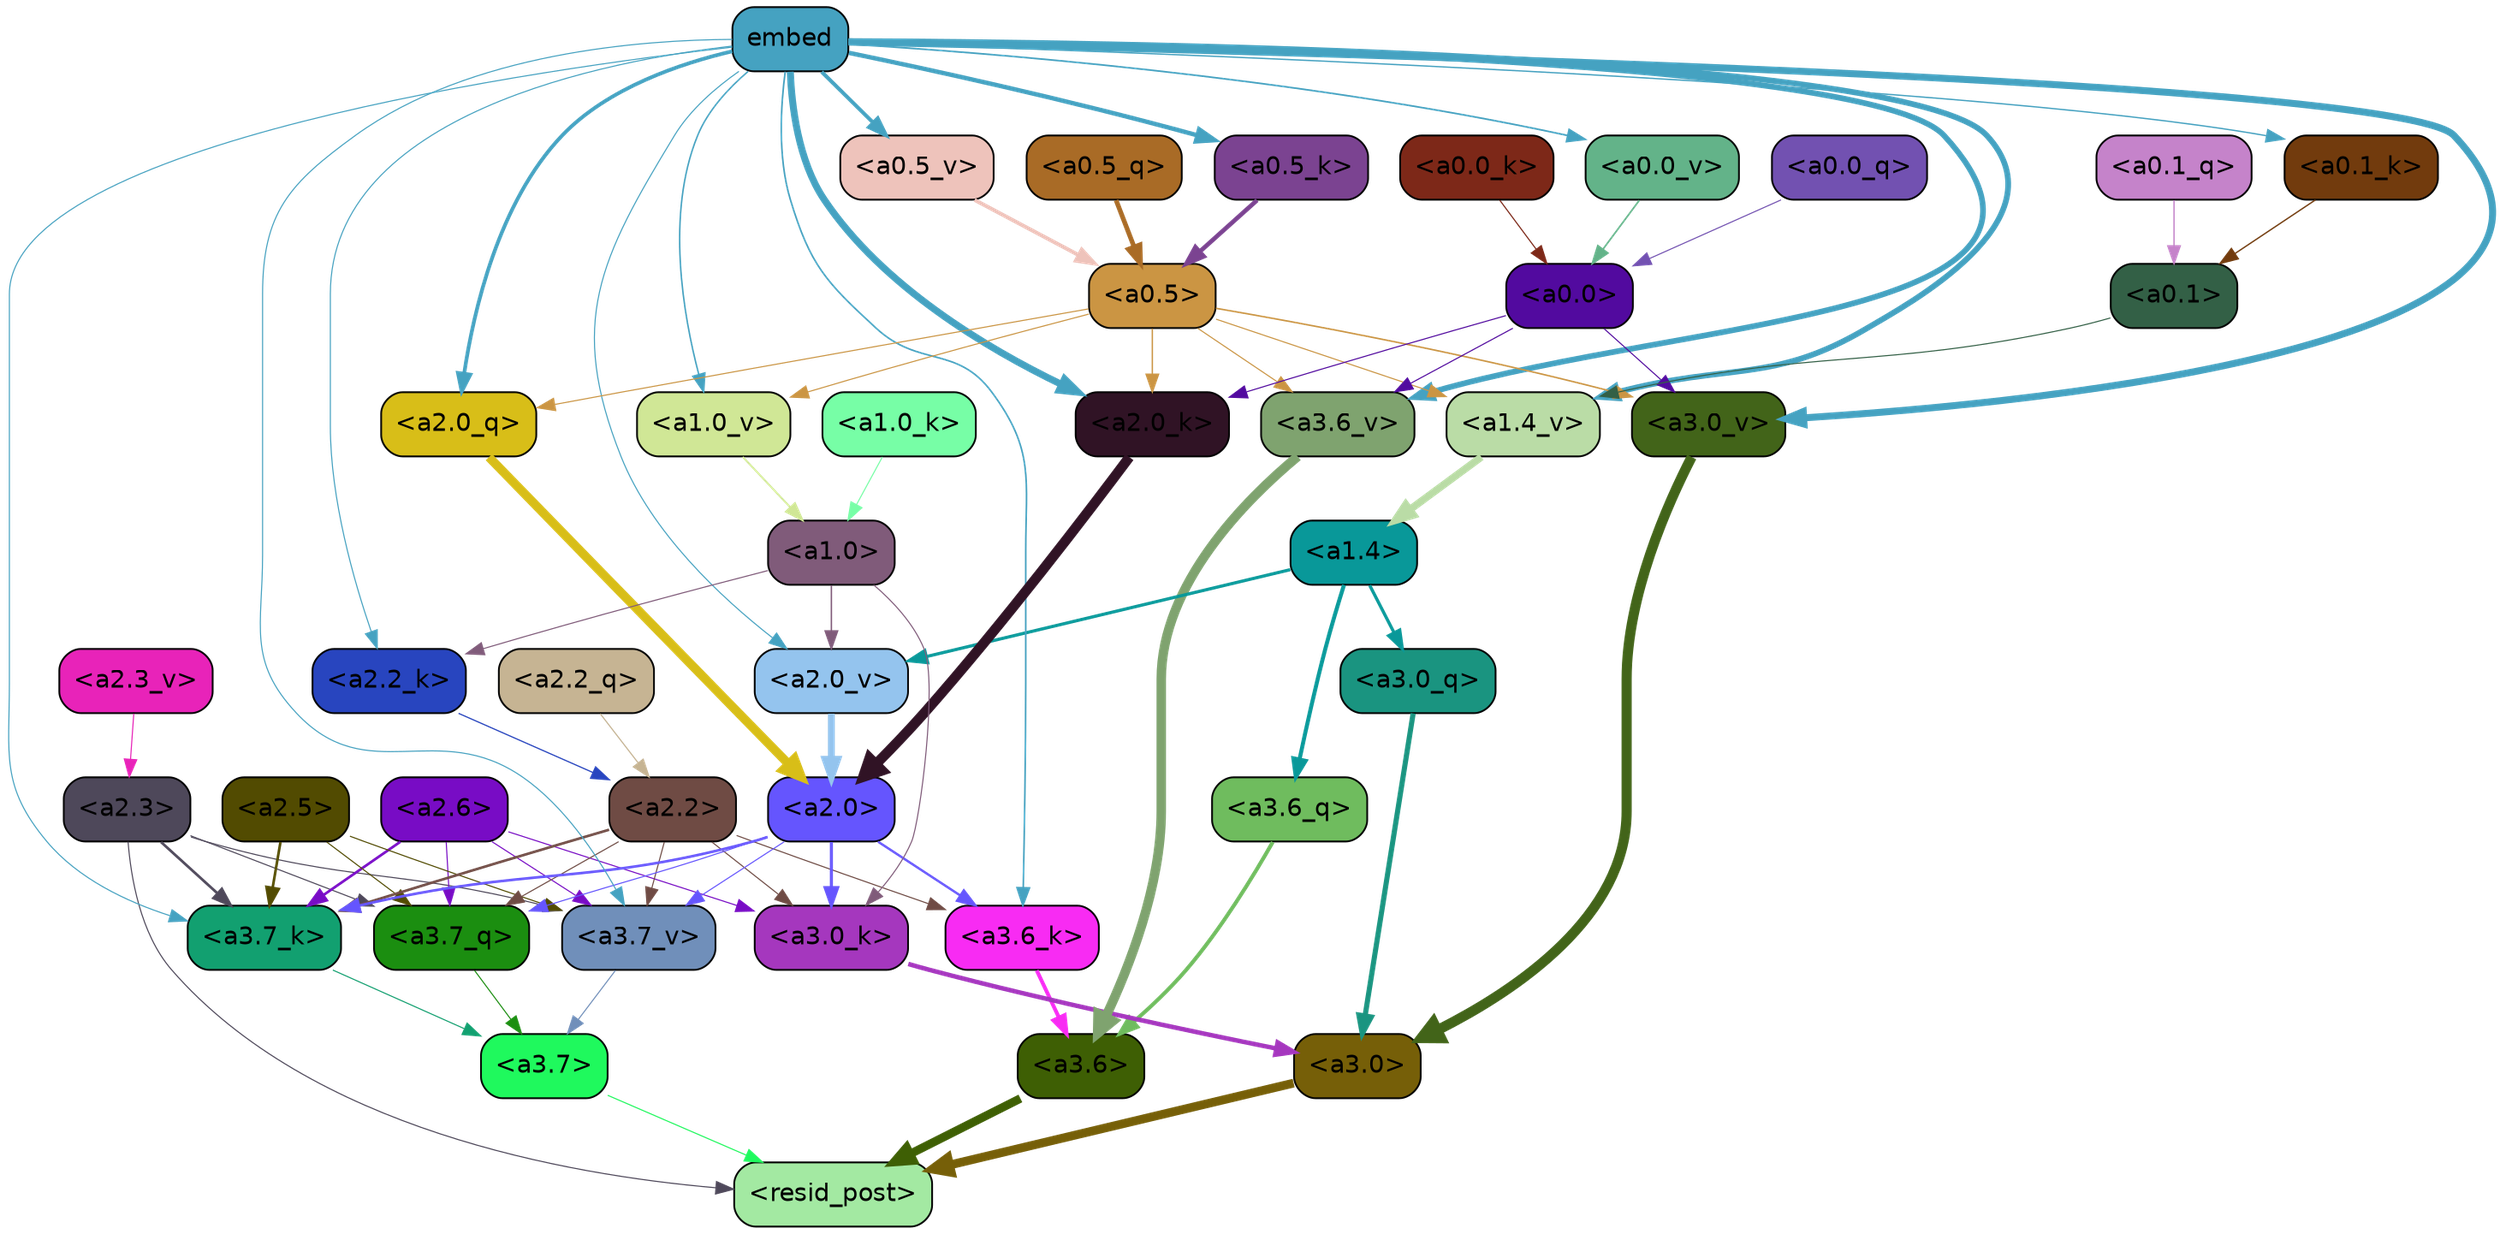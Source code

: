 strict digraph "" {
	graph [bgcolor=transparent,
		layout=dot,
		overlap=false,
		splines=true
	];
	"<a3.7>"	[color=black,
		fillcolor="#1ff95d",
		fontname=Helvetica,
		shape=box,
		style="filled, rounded"];
	"<resid_post>"	[color=black,
		fillcolor="#a3e9a2",
		fontname=Helvetica,
		shape=box,
		style="filled, rounded"];
	"<a3.7>" -> "<resid_post>"	[color="#1ff95d",
		penwidth=0.6];
	"<a3.6>"	[color=black,
		fillcolor="#3e5f04",
		fontname=Helvetica,
		shape=box,
		style="filled, rounded"];
	"<a3.6>" -> "<resid_post>"	[color="#3e5f04",
		penwidth=4.746312499046326];
	"<a3.0>"	[color=black,
		fillcolor="#765f08",
		fontname=Helvetica,
		shape=box,
		style="filled, rounded"];
	"<a3.0>" -> "<resid_post>"	[color="#765f08",
		penwidth=4.896343111991882];
	"<a2.3>"	[color=black,
		fillcolor="#4e485a",
		fontname=Helvetica,
		shape=box,
		style="filled, rounded"];
	"<a2.3>" -> "<resid_post>"	[color="#4e485a",
		penwidth=0.6];
	"<a3.7_q>"	[color=black,
		fillcolor="#1b8e10",
		fontname=Helvetica,
		shape=box,
		style="filled, rounded"];
	"<a2.3>" -> "<a3.7_q>"	[color="#4e485a",
		penwidth=0.6];
	"<a3.7_k>"	[color=black,
		fillcolor="#12a070",
		fontname=Helvetica,
		shape=box,
		style="filled, rounded"];
	"<a2.3>" -> "<a3.7_k>"	[color="#4e485a",
		penwidth=1.467104621231556];
	"<a3.7_v>"	[color=black,
		fillcolor="#708fba",
		fontname=Helvetica,
		shape=box,
		style="filled, rounded"];
	"<a2.3>" -> "<a3.7_v>"	[color="#4e485a",
		penwidth=0.6];
	"<a3.7_q>" -> "<a3.7>"	[color="#1b8e10",
		penwidth=0.6];
	"<a3.6_q>"	[color=black,
		fillcolor="#6fbc5e",
		fontname=Helvetica,
		shape=box,
		style="filled, rounded"];
	"<a3.6_q>" -> "<a3.6>"	[color="#6fbc5e",
		penwidth=2.160832464694977];
	"<a3.0_q>"	[color=black,
		fillcolor="#1a9480",
		fontname=Helvetica,
		shape=box,
		style="filled, rounded"];
	"<a3.0_q>" -> "<a3.0>"	[color="#1a9480",
		penwidth=2.870753765106201];
	"<a3.7_k>" -> "<a3.7>"	[color="#12a070",
		penwidth=0.6];
	"<a3.6_k>"	[color=black,
		fillcolor="#f82bf3",
		fontname=Helvetica,
		shape=box,
		style="filled, rounded"];
	"<a3.6_k>" -> "<a3.6>"	[color="#f82bf3",
		penwidth=2.13908451795578];
	"<a3.0_k>"	[color=black,
		fillcolor="#a537be",
		fontname=Helvetica,
		shape=box,
		style="filled, rounded"];
	"<a3.0_k>" -> "<a3.0>"	[color="#a537be",
		penwidth=2.520303964614868];
	"<a3.7_v>" -> "<a3.7>"	[color="#708fba",
		penwidth=0.6];
	"<a3.6_v>"	[color=black,
		fillcolor="#7fa36f",
		fontname=Helvetica,
		shape=box,
		style="filled, rounded"];
	"<a3.6_v>" -> "<a3.6>"	[color="#7fa36f",
		penwidth=5.297133803367615];
	"<a3.0_v>"	[color=black,
		fillcolor="#426419",
		fontname=Helvetica,
		shape=box,
		style="filled, rounded"];
	"<a3.0_v>" -> "<a3.0>"	[color="#426419",
		penwidth=5.680712580680847];
	"<a2.6>"	[color=black,
		fillcolor="#780cc5",
		fontname=Helvetica,
		shape=box,
		style="filled, rounded"];
	"<a2.6>" -> "<a3.7_q>"	[color="#780cc5",
		penwidth=0.6];
	"<a2.6>" -> "<a3.7_k>"	[color="#780cc5",
		penwidth=1.4453159049153328];
	"<a2.6>" -> "<a3.0_k>"	[color="#780cc5",
		penwidth=0.6];
	"<a2.6>" -> "<a3.7_v>"	[color="#780cc5",
		penwidth=0.6];
	"<a2.5>"	[color=black,
		fillcolor="#524b01",
		fontname=Helvetica,
		shape=box,
		style="filled, rounded"];
	"<a2.5>" -> "<a3.7_q>"	[color="#524b01",
		penwidth=0.6];
	"<a2.5>" -> "<a3.7_k>"	[color="#524b01",
		penwidth=1.4526091292500496];
	"<a2.5>" -> "<a3.7_v>"	[color="#524b01",
		penwidth=0.6];
	"<a2.2>"	[color=black,
		fillcolor="#6f4b44",
		fontname=Helvetica,
		shape=box,
		style="filled, rounded"];
	"<a2.2>" -> "<a3.7_q>"	[color="#6f4b44",
		penwidth=0.6];
	"<a2.2>" -> "<a3.7_k>"	[color="#6f4b44",
		penwidth=1.4310357049107552];
	"<a2.2>" -> "<a3.6_k>"	[color="#6f4b44",
		penwidth=0.6];
	"<a2.2>" -> "<a3.0_k>"	[color="#6f4b44",
		penwidth=0.6];
	"<a2.2>" -> "<a3.7_v>"	[color="#6f4b44",
		penwidth=0.6];
	"<a2.0>"	[color=black,
		fillcolor="#6555fe",
		fontname=Helvetica,
		shape=box,
		style="filled, rounded"];
	"<a2.0>" -> "<a3.7_q>"	[color="#6555fe",
		penwidth=0.6];
	"<a2.0>" -> "<a3.7_k>"	[color="#6555fe",
		penwidth=1.4314699843525887];
	"<a2.0>" -> "<a3.6_k>"	[color="#6555fe",
		penwidth=1.2950235605239868];
	"<a2.0>" -> "<a3.0_k>"	[color="#6555fe",
		penwidth=1.712992787361145];
	"<a2.0>" -> "<a3.7_v>"	[color="#6555fe",
		penwidth=0.6];
	"<a1.4>"	[color=black,
		fillcolor="#099899",
		fontname=Helvetica,
		shape=box,
		style="filled, rounded"];
	"<a1.4>" -> "<a3.6_q>"	[color="#099899",
		penwidth=2.242796540260315];
	"<a1.4>" -> "<a3.0_q>"	[color="#099899",
		penwidth=1.7808996737003326];
	"<a2.0_v>"	[color=black,
		fillcolor="#94c4ee",
		fontname=Helvetica,
		shape=box,
		style="filled, rounded"];
	"<a1.4>" -> "<a2.0_v>"	[color="#099899",
		penwidth=1.7603429555892944];
	embed	[color=black,
		fillcolor="#45a2c1",
		fontname=Helvetica,
		shape=box,
		style="filled, rounded"];
	embed -> "<a3.7_k>"	[color="#45a2c1",
		penwidth=0.6];
	embed -> "<a3.6_k>"	[color="#45a2c1",
		penwidth=0.891706109046936];
	embed -> "<a3.7_v>"	[color="#45a2c1",
		penwidth=0.6];
	embed -> "<a3.6_v>"	[color="#45a2c1",
		penwidth=3.1766927242279053];
	embed -> "<a3.0_v>"	[color="#45a2c1",
		penwidth=3.9005755856633186];
	"<a2.0_q>"	[color=black,
		fillcolor="#d8be18",
		fontname=Helvetica,
		shape=box,
		style="filled, rounded"];
	embed -> "<a2.0_q>"	[color="#45a2c1",
		penwidth=2.0810389518737793];
	"<a2.2_k>"	[color=black,
		fillcolor="#2845bf",
		fontname=Helvetica,
		shape=box,
		style="filled, rounded"];
	embed -> "<a2.2_k>"	[color="#45a2c1",
		penwidth=0.6];
	"<a2.0_k>"	[color=black,
		fillcolor="#301325",
		fontname=Helvetica,
		shape=box,
		style="filled, rounded"];
	embed -> "<a2.0_k>"	[color="#45a2c1",
		penwidth=3.8915770053863525];
	embed -> "<a2.0_v>"	[color="#45a2c1",
		penwidth=0.6];
	"<a1.4_v>"	[color=black,
		fillcolor="#badca6",
		fontname=Helvetica,
		shape=box,
		style="filled, rounded"];
	embed -> "<a1.4_v>"	[color="#45a2c1",
		penwidth=3.201367974281311];
	"<a1.0_v>"	[color=black,
		fillcolor="#d0e796",
		fontname=Helvetica,
		shape=box,
		style="filled, rounded"];
	embed -> "<a1.0_v>"	[color="#45a2c1",
		penwidth=0.8298318386077881];
	"<a0.5_k>"	[color=black,
		fillcolor="#7b4391",
		fontname=Helvetica,
		shape=box,
		style="filled, rounded"];
	embed -> "<a0.5_k>"	[color="#45a2c1",
		penwidth=2.463372528553009];
	"<a0.1_k>"	[color=black,
		fillcolor="#723b0d",
		fontname=Helvetica,
		shape=box,
		style="filled, rounded"];
	embed -> "<a0.1_k>"	[color="#45a2c1",
		penwidth=0.7361953854560852];
	"<a0.5_v>"	[color=black,
		fillcolor="#eec3bb",
		fontname=Helvetica,
		shape=box,
		style="filled, rounded"];
	embed -> "<a0.5_v>"	[color="#45a2c1",
		penwidth=2.125113606452942];
	"<a0.0_v>"	[color=black,
		fillcolor="#63b389",
		fontname=Helvetica,
		shape=box,
		style="filled, rounded"];
	embed -> "<a0.0_v>"	[color="#45a2c1",
		penwidth=0.9198476672172546];
	"<a1.0>"	[color=black,
		fillcolor="#805b7a",
		fontname=Helvetica,
		shape=box,
		style="filled, rounded"];
	"<a1.0>" -> "<a3.0_k>"	[color="#805b7a",
		penwidth=0.6];
	"<a1.0>" -> "<a2.2_k>"	[color="#805b7a",
		penwidth=0.6];
	"<a1.0>" -> "<a2.0_v>"	[color="#805b7a",
		penwidth=0.7897878289222717];
	"<a0.5>"	[color=black,
		fillcolor="#cb9543",
		fontname=Helvetica,
		shape=box,
		style="filled, rounded"];
	"<a0.5>" -> "<a3.6_v>"	[color="#cb9543",
		penwidth=0.6];
	"<a0.5>" -> "<a3.0_v>"	[color="#cb9543",
		penwidth=0.8493617177009583];
	"<a0.5>" -> "<a2.0_q>"	[color="#cb9543",
		penwidth=0.6];
	"<a0.5>" -> "<a2.0_k>"	[color="#cb9543",
		penwidth=0.7482255101203918];
	"<a0.5>" -> "<a1.4_v>"	[color="#cb9543",
		penwidth=0.6];
	"<a0.5>" -> "<a1.0_v>"	[color="#cb9543",
		penwidth=0.6];
	"<a0.0>"	[color=black,
		fillcolor="#520a9f",
		fontname=Helvetica,
		shape=box,
		style="filled, rounded"];
	"<a0.0>" -> "<a3.6_v>"	[color="#520a9f",
		penwidth=0.6];
	"<a0.0>" -> "<a3.0_v>"	[color="#520a9f",
		penwidth=0.6];
	"<a0.0>" -> "<a2.0_k>"	[color="#520a9f",
		penwidth=0.6];
	"<a2.2_q>"	[color=black,
		fillcolor="#c6b493",
		fontname=Helvetica,
		shape=box,
		style="filled, rounded"];
	"<a2.2_q>" -> "<a2.2>"	[color="#c6b493",
		penwidth=0.6449352353811264];
	"<a2.0_q>" -> "<a2.0>"	[color="#d8be18",
		penwidth=5.017253503203392];
	"<a2.2_k>" -> "<a2.2>"	[color="#2845bf",
		penwidth=0.6690489649772644];
	"<a2.0_k>" -> "<a2.0>"	[color="#301325",
		penwidth=5.656688302755356];
	"<a2.3_v>"	[color=black,
		fillcolor="#e823b9",
		fontname=Helvetica,
		shape=box,
		style="filled, rounded"];
	"<a2.3_v>" -> "<a2.3>"	[color="#e823b9",
		penwidth=0.6];
	"<a2.0_v>" -> "<a2.0>"	[color="#94c4ee",
		penwidth=3.8170836865901947];
	"<a1.0_k>"	[color=black,
		fillcolor="#77fea6",
		fontname=Helvetica,
		shape=box,
		style="filled, rounded"];
	"<a1.0_k>" -> "<a1.0>"	[color="#77fea6",
		penwidth=0.6];
	"<a1.4_v>" -> "<a1.4>"	[color="#badca6",
		penwidth=4.140247106552124];
	"<a1.0_v>" -> "<a1.0>"	[color="#d0e796",
		penwidth=1.020309567451477];
	"<a0.1>"	[color=black,
		fillcolor="#336046",
		fontname=Helvetica,
		shape=box,
		style="filled, rounded"];
	"<a0.1>" -> "<a1.4_v>"	[color="#336046",
		penwidth=0.6];
	"<a0.5_q>"	[color=black,
		fillcolor="#a96b26",
		fontname=Helvetica,
		shape=box,
		style="filled, rounded"];
	"<a0.5_q>" -> "<a0.5>"	[color="#a96b26",
		penwidth=2.6191927194595337];
	"<a0.1_q>"	[color=black,
		fillcolor="#c583ca",
		fontname=Helvetica,
		shape=box,
		style="filled, rounded"];
	"<a0.1_q>" -> "<a0.1>"	[color="#c583ca",
		penwidth=0.7419459819793701];
	"<a0.0_q>"	[color=black,
		fillcolor="#7251b1",
		fontname=Helvetica,
		shape=box,
		style="filled, rounded"];
	"<a0.0_q>" -> "<a0.0>"	[color="#7251b1",
		penwidth=0.6];
	"<a0.5_k>" -> "<a0.5>"	[color="#7b4391",
		penwidth=2.463372588157654];
	"<a0.1_k>" -> "<a0.1>"	[color="#723b0d",
		penwidth=0.7361900806427002];
	"<a0.0_k>"	[color=black,
		fillcolor="#7d2818",
		fontname=Helvetica,
		shape=box,
		style="filled, rounded"];
	"<a0.0_k>" -> "<a0.0>"	[color="#7d2818",
		penwidth=0.6284329891204834];
	"<a0.5_v>" -> "<a0.5>"	[color="#eec3bb",
		penwidth=2.1396186351776123];
	"<a0.0_v>" -> "<a0.0>"	[color="#63b389",
		penwidth=0.9198480844497681];
}
